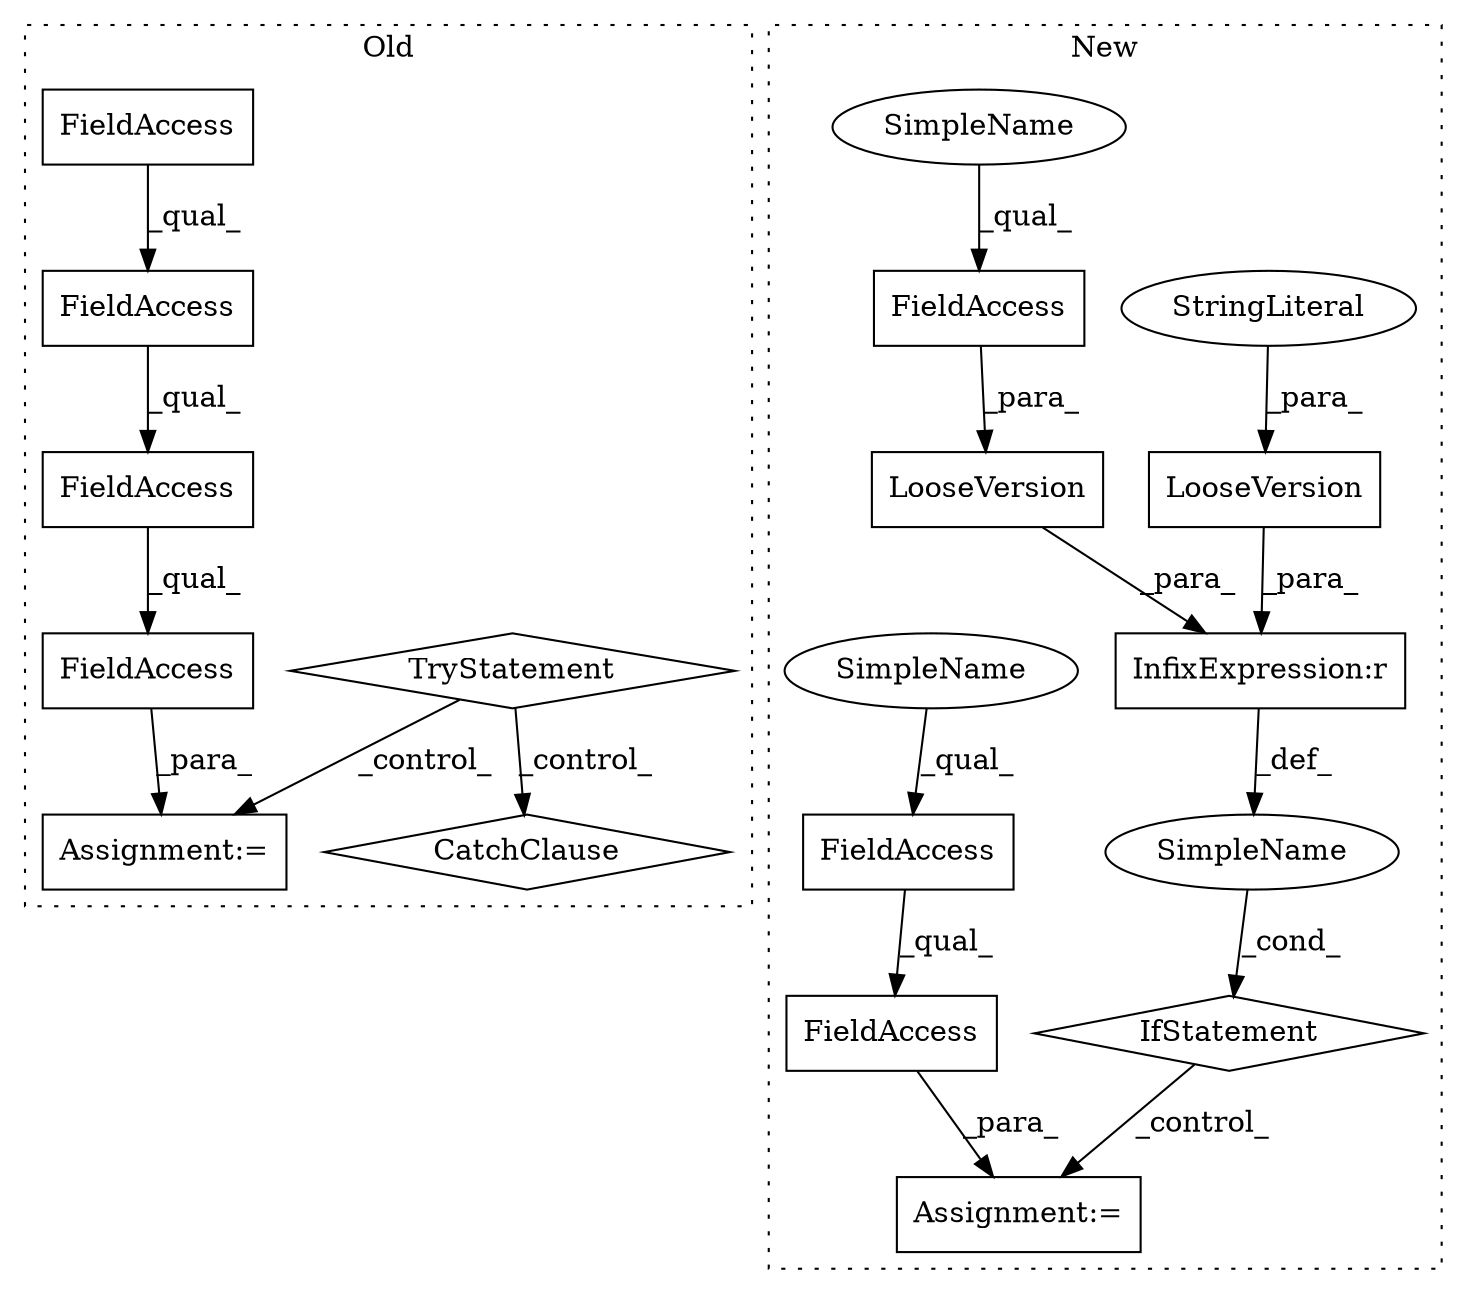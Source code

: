 digraph G {
subgraph cluster0 {
1 [label="CatchClause" a="12" s="8166,8200" l="11,2" shape="diamond"];
5 [label="TryStatement" a="54" s="7939" l="4" shape="diamond"];
13 [label="Assignment:=" a="7" s="8032" l="1" shape="box"];
14 [label="FieldAccess" a="22" s="8033" l="40" shape="box"];
15 [label="FieldAccess" a="22" s="8033" l="26" shape="box"];
16 [label="FieldAccess" a="22" s="8033" l="20" shape="box"];
17 [label="FieldAccess" a="22" s="8033" l="17" shape="box"];
label = "Old";
style="dotted";
}
subgraph cluster1 {
2 [label="LooseVersion" a="32" s="7923,7958" l="13,1" shape="box"];
3 [label="InfixExpression:r" a="27" s="7959" l="3" shape="box"];
4 [label="FieldAccess" a="22" s="7936" l="22" shape="box"];
6 [label="LooseVersion" a="32" s="7962,7982" l="13,1" shape="box"];
7 [label="StringLiteral" a="45" s="7975" l="7" shape="ellipse"];
8 [label="IfStatement" a="25" s="7919,7983" l="4,2" shape="diamond"];
9 [label="FieldAccess" a="22" s="8065" l="16" shape="box"];
10 [label="FieldAccess" a="22" s="8065" l="30" shape="box"];
11 [label="SimpleName" a="42" s="" l="" shape="ellipse"];
12 [label="Assignment:=" a="7" s="8064" l="1" shape="box"];
18 [label="SimpleName" a="42" s="7936" l="10" shape="ellipse"];
19 [label="SimpleName" a="42" s="8065" l="10" shape="ellipse"];
label = "New";
style="dotted";
}
2 -> 3 [label="_para_"];
3 -> 11 [label="_def_"];
4 -> 2 [label="_para_"];
5 -> 13 [label="_control_"];
5 -> 1 [label="_control_"];
6 -> 3 [label="_para_"];
7 -> 6 [label="_para_"];
8 -> 12 [label="_control_"];
9 -> 10 [label="_qual_"];
10 -> 12 [label="_para_"];
11 -> 8 [label="_cond_"];
14 -> 13 [label="_para_"];
15 -> 14 [label="_qual_"];
16 -> 15 [label="_qual_"];
17 -> 16 [label="_qual_"];
18 -> 4 [label="_qual_"];
19 -> 9 [label="_qual_"];
}